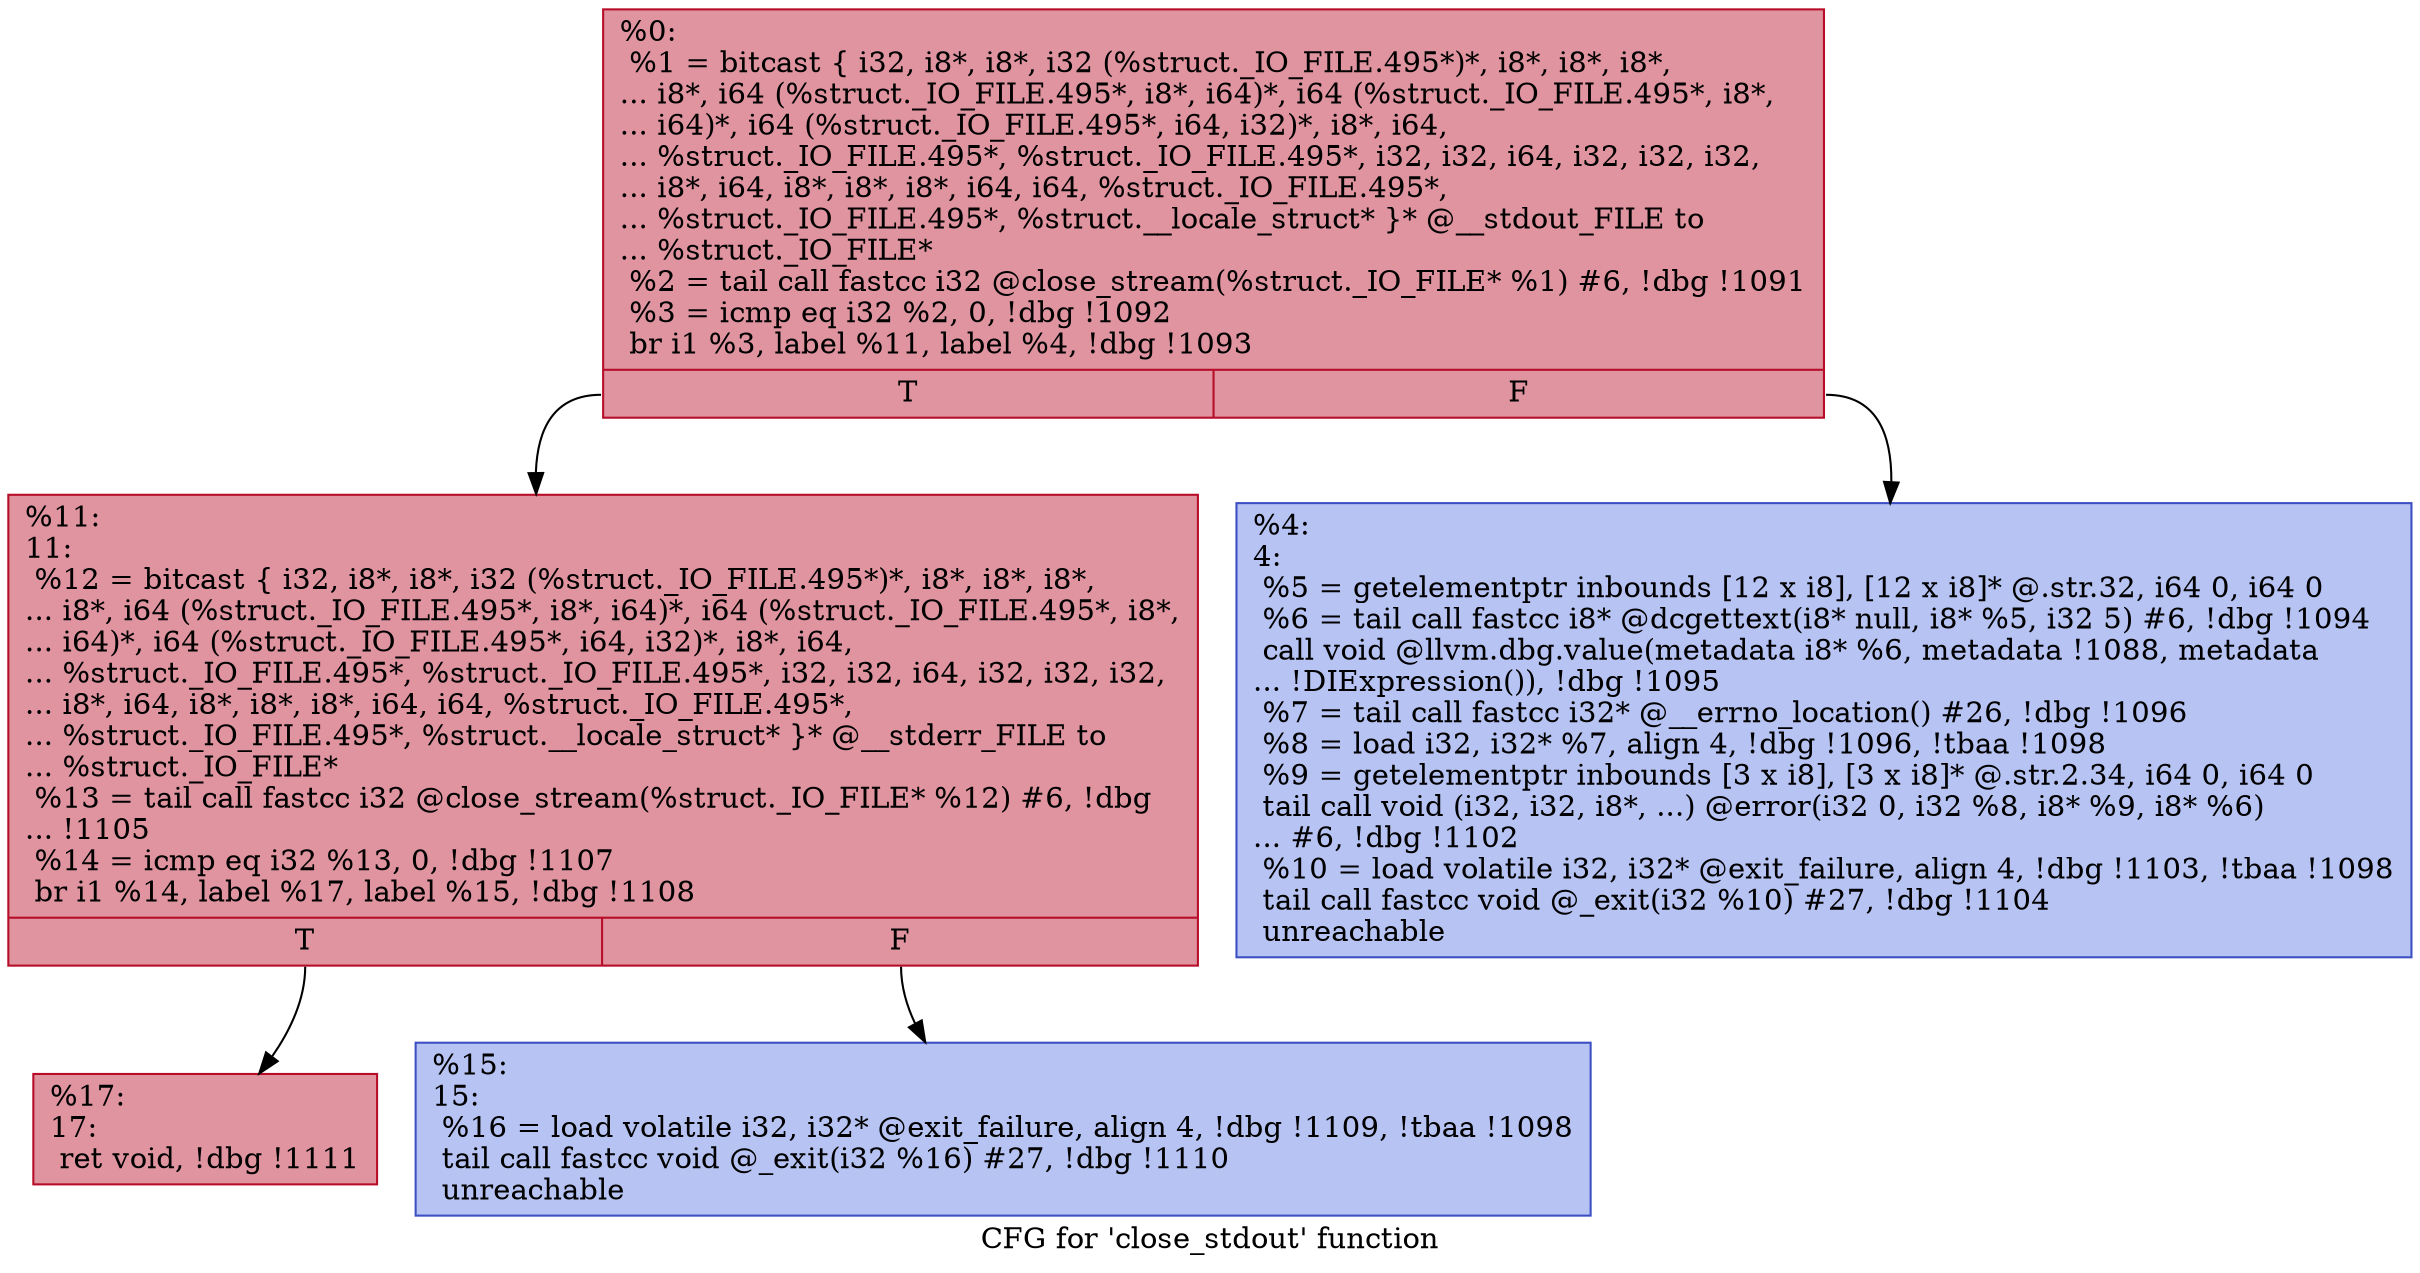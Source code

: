 digraph "CFG for 'close_stdout' function" {
	label="CFG for 'close_stdout' function";

	Node0x23bcad0 [shape=record,color="#b70d28ff", style=filled, fillcolor="#b70d2870",label="{%0:\l  %1 = bitcast \{ i32, i8*, i8*, i32 (%struct._IO_FILE.495*)*, i8*, i8*, i8*,\l... i8*, i64 (%struct._IO_FILE.495*, i8*, i64)*, i64 (%struct._IO_FILE.495*, i8*,\l... i64)*, i64 (%struct._IO_FILE.495*, i64, i32)*, i8*, i64,\l... %struct._IO_FILE.495*, %struct._IO_FILE.495*, i32, i32, i64, i32, i32, i32,\l... i8*, i64, i8*, i8*, i8*, i64, i64, %struct._IO_FILE.495*,\l... %struct._IO_FILE.495*, %struct.__locale_struct* \}* @__stdout_FILE to\l... %struct._IO_FILE*\l  %2 = tail call fastcc i32 @close_stream(%struct._IO_FILE* %1) #6, !dbg !1091\l  %3 = icmp eq i32 %2, 0, !dbg !1092\l  br i1 %3, label %11, label %4, !dbg !1093\l|{<s0>T|<s1>F}}"];
	Node0x23bcad0:s0 -> Node0x23bcba0;
	Node0x23bcad0:s1 -> Node0x23bcb50;
	Node0x23bcb50 [shape=record,color="#3d50c3ff", style=filled, fillcolor="#5977e370",label="{%4:\l4:                                                \l  %5 = getelementptr inbounds [12 x i8], [12 x i8]* @.str.32, i64 0, i64 0\l  %6 = tail call fastcc i8* @dcgettext(i8* null, i8* %5, i32 5) #6, !dbg !1094\l  call void @llvm.dbg.value(metadata i8* %6, metadata !1088, metadata\l... !DIExpression()), !dbg !1095\l  %7 = tail call fastcc i32* @__errno_location() #26, !dbg !1096\l  %8 = load i32, i32* %7, align 4, !dbg !1096, !tbaa !1098\l  %9 = getelementptr inbounds [3 x i8], [3 x i8]* @.str.2.34, i64 0, i64 0\l  tail call void (i32, i32, i8*, ...) @error(i32 0, i32 %8, i8* %9, i8* %6)\l... #6, !dbg !1102\l  %10 = load volatile i32, i32* @exit_failure, align 4, !dbg !1103, !tbaa !1098\l  tail call fastcc void @_exit(i32 %10) #27, !dbg !1104\l  unreachable\l}"];
	Node0x23bcba0 [shape=record,color="#b70d28ff", style=filled, fillcolor="#b70d2870",label="{%11:\l11:                                               \l  %12 = bitcast \{ i32, i8*, i8*, i32 (%struct._IO_FILE.495*)*, i8*, i8*, i8*,\l... i8*, i64 (%struct._IO_FILE.495*, i8*, i64)*, i64 (%struct._IO_FILE.495*, i8*,\l... i64)*, i64 (%struct._IO_FILE.495*, i64, i32)*, i8*, i64,\l... %struct._IO_FILE.495*, %struct._IO_FILE.495*, i32, i32, i64, i32, i32, i32,\l... i8*, i64, i8*, i8*, i8*, i64, i64, %struct._IO_FILE.495*,\l... %struct._IO_FILE.495*, %struct.__locale_struct* \}* @__stderr_FILE to\l... %struct._IO_FILE*\l  %13 = tail call fastcc i32 @close_stream(%struct._IO_FILE* %12) #6, !dbg\l... !1105\l  %14 = icmp eq i32 %13, 0, !dbg !1107\l  br i1 %14, label %17, label %15, !dbg !1108\l|{<s0>T|<s1>F}}"];
	Node0x23bcba0:s0 -> Node0x23bcc40;
	Node0x23bcba0:s1 -> Node0x23bcbf0;
	Node0x23bcbf0 [shape=record,color="#3d50c3ff", style=filled, fillcolor="#5977e370",label="{%15:\l15:                                               \l  %16 = load volatile i32, i32* @exit_failure, align 4, !dbg !1109, !tbaa !1098\l  tail call fastcc void @_exit(i32 %16) #27, !dbg !1110\l  unreachable\l}"];
	Node0x23bcc40 [shape=record,color="#b70d28ff", style=filled, fillcolor="#b70d2870",label="{%17:\l17:                                               \l  ret void, !dbg !1111\l}"];
}
